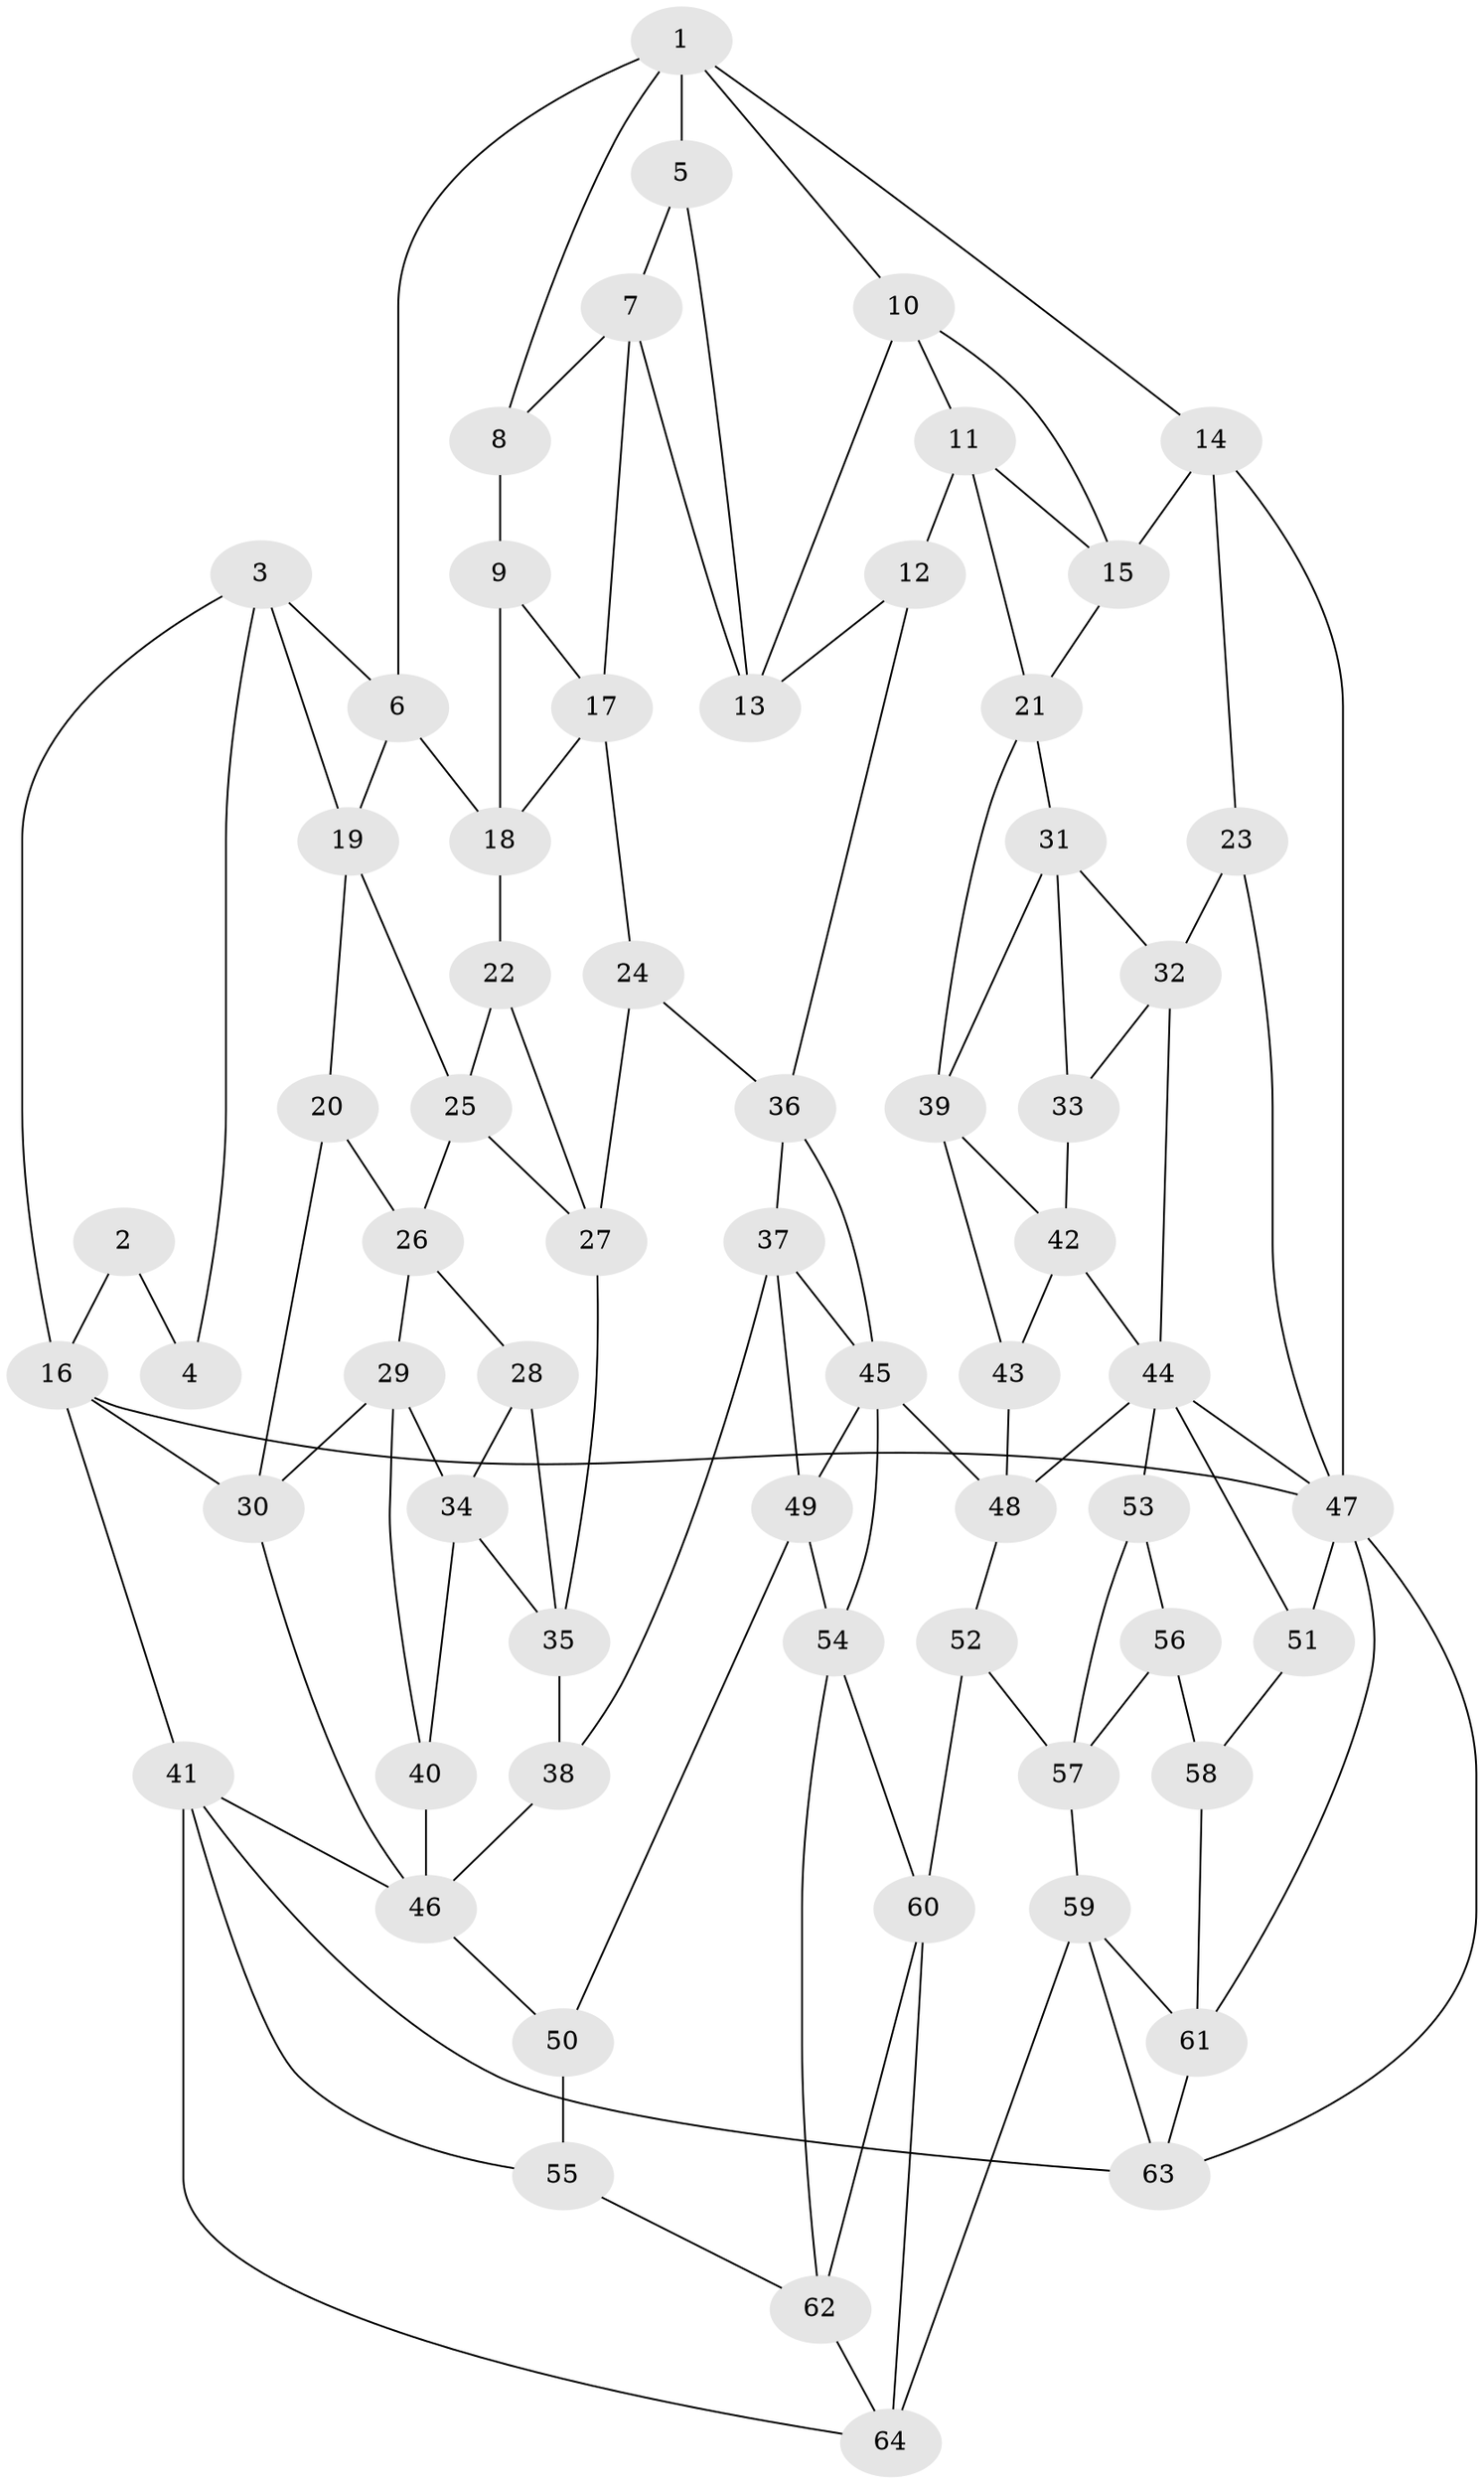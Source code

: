 // original degree distribution, {3: 0.015748031496062992, 4: 0.2283464566929134, 5: 0.5511811023622047, 6: 0.2047244094488189}
// Generated by graph-tools (version 1.1) at 2025/27/03/09/25 03:27:09]
// undirected, 64 vertices, 121 edges
graph export_dot {
graph [start="1"]
  node [color=gray90,style=filled];
  1;
  2;
  3;
  4;
  5;
  6;
  7;
  8;
  9;
  10;
  11;
  12;
  13;
  14;
  15;
  16;
  17;
  18;
  19;
  20;
  21;
  22;
  23;
  24;
  25;
  26;
  27;
  28;
  29;
  30;
  31;
  32;
  33;
  34;
  35;
  36;
  37;
  38;
  39;
  40;
  41;
  42;
  43;
  44;
  45;
  46;
  47;
  48;
  49;
  50;
  51;
  52;
  53;
  54;
  55;
  56;
  57;
  58;
  59;
  60;
  61;
  62;
  63;
  64;
  1 -- 5 [weight=1.0];
  1 -- 6 [weight=1.0];
  1 -- 8 [weight=1.0];
  1 -- 10 [weight=1.0];
  1 -- 14 [weight=1.0];
  2 -- 4 [weight=2.0];
  2 -- 16 [weight=1.0];
  3 -- 4 [weight=1.0];
  3 -- 6 [weight=1.0];
  3 -- 16 [weight=1.0];
  3 -- 19 [weight=1.0];
  5 -- 7 [weight=1.0];
  5 -- 13 [weight=1.0];
  6 -- 18 [weight=1.0];
  6 -- 19 [weight=1.0];
  7 -- 8 [weight=1.0];
  7 -- 13 [weight=1.0];
  7 -- 17 [weight=1.0];
  8 -- 9 [weight=2.0];
  9 -- 17 [weight=1.0];
  9 -- 18 [weight=1.0];
  10 -- 11 [weight=1.0];
  10 -- 13 [weight=1.0];
  10 -- 15 [weight=1.0];
  11 -- 12 [weight=1.0];
  11 -- 15 [weight=1.0];
  11 -- 21 [weight=1.0];
  12 -- 13 [weight=1.0];
  12 -- 36 [weight=1.0];
  14 -- 15 [weight=1.0];
  14 -- 23 [weight=1.0];
  14 -- 47 [weight=1.0];
  15 -- 21 [weight=1.0];
  16 -- 30 [weight=1.0];
  16 -- 41 [weight=1.0];
  16 -- 47 [weight=1.0];
  17 -- 18 [weight=1.0];
  17 -- 24 [weight=1.0];
  18 -- 22 [weight=1.0];
  19 -- 20 [weight=1.0];
  19 -- 25 [weight=1.0];
  20 -- 26 [weight=1.0];
  20 -- 30 [weight=1.0];
  21 -- 31 [weight=1.0];
  21 -- 39 [weight=1.0];
  22 -- 25 [weight=1.0];
  22 -- 27 [weight=1.0];
  23 -- 32 [weight=1.0];
  23 -- 47 [weight=2.0];
  24 -- 27 [weight=1.0];
  24 -- 36 [weight=1.0];
  25 -- 26 [weight=1.0];
  25 -- 27 [weight=1.0];
  26 -- 28 [weight=1.0];
  26 -- 29 [weight=1.0];
  27 -- 35 [weight=1.0];
  28 -- 34 [weight=1.0];
  28 -- 35 [weight=1.0];
  29 -- 30 [weight=1.0];
  29 -- 34 [weight=1.0];
  29 -- 40 [weight=1.0];
  30 -- 46 [weight=1.0];
  31 -- 32 [weight=1.0];
  31 -- 33 [weight=1.0];
  31 -- 39 [weight=1.0];
  32 -- 33 [weight=1.0];
  32 -- 44 [weight=1.0];
  33 -- 42 [weight=1.0];
  34 -- 35 [weight=1.0];
  34 -- 40 [weight=1.0];
  35 -- 38 [weight=1.0];
  36 -- 37 [weight=1.0];
  36 -- 45 [weight=1.0];
  37 -- 38 [weight=1.0];
  37 -- 45 [weight=1.0];
  37 -- 49 [weight=1.0];
  38 -- 46 [weight=1.0];
  39 -- 42 [weight=1.0];
  39 -- 43 [weight=1.0];
  40 -- 46 [weight=2.0];
  41 -- 46 [weight=1.0];
  41 -- 55 [weight=1.0];
  41 -- 63 [weight=1.0];
  41 -- 64 [weight=1.0];
  42 -- 43 [weight=1.0];
  42 -- 44 [weight=1.0];
  43 -- 48 [weight=2.0];
  44 -- 47 [weight=1.0];
  44 -- 48 [weight=1.0];
  44 -- 51 [weight=1.0];
  44 -- 53 [weight=1.0];
  45 -- 48 [weight=2.0];
  45 -- 49 [weight=1.0];
  45 -- 54 [weight=1.0];
  46 -- 50 [weight=1.0];
  47 -- 51 [weight=1.0];
  47 -- 61 [weight=1.0];
  47 -- 63 [weight=1.0];
  48 -- 52 [weight=1.0];
  49 -- 50 [weight=1.0];
  49 -- 54 [weight=1.0];
  50 -- 55 [weight=2.0];
  51 -- 58 [weight=1.0];
  52 -- 57 [weight=1.0];
  52 -- 60 [weight=1.0];
  53 -- 56 [weight=1.0];
  53 -- 57 [weight=1.0];
  54 -- 60 [weight=1.0];
  54 -- 62 [weight=1.0];
  55 -- 62 [weight=1.0];
  56 -- 57 [weight=1.0];
  56 -- 58 [weight=2.0];
  57 -- 59 [weight=1.0];
  58 -- 61 [weight=1.0];
  59 -- 61 [weight=1.0];
  59 -- 63 [weight=1.0];
  59 -- 64 [weight=1.0];
  60 -- 62 [weight=1.0];
  60 -- 64 [weight=1.0];
  61 -- 63 [weight=1.0];
  62 -- 64 [weight=1.0];
}
